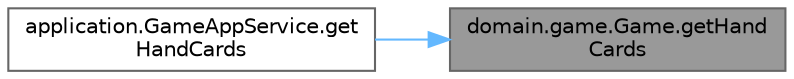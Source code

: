 digraph "domain.game.Game.getHandCards"
{
 // LATEX_PDF_SIZE
  bgcolor="transparent";
  edge [fontname=Helvetica,fontsize=10,labelfontname=Helvetica,labelfontsize=10];
  node [fontname=Helvetica,fontsize=10,shape=box,height=0.2,width=0.4];
  rankdir="RL";
  Node1 [id="Node000001",label="domain.game.Game.getHand\lCards",height=0.2,width=0.4,color="gray40", fillcolor="grey60", style="filled", fontcolor="black",tooltip="Obtiene las cartas en mano de un jugador."];
  Node1 -> Node2 [id="edge1_Node000001_Node000002",dir="back",color="steelblue1",style="solid",tooltip=" "];
  Node2 [id="Node000002",label="application.GameAppService.get\lHandCards",height=0.2,width=0.4,color="grey40", fillcolor="white", style="filled",URL="$classapplication_1_1_game_app_service.html#aae193f174f11553e87d0bbfca59dab39",tooltip="Recupera las cartas en mano de un jugador específico a partir de su UUID."];
}
